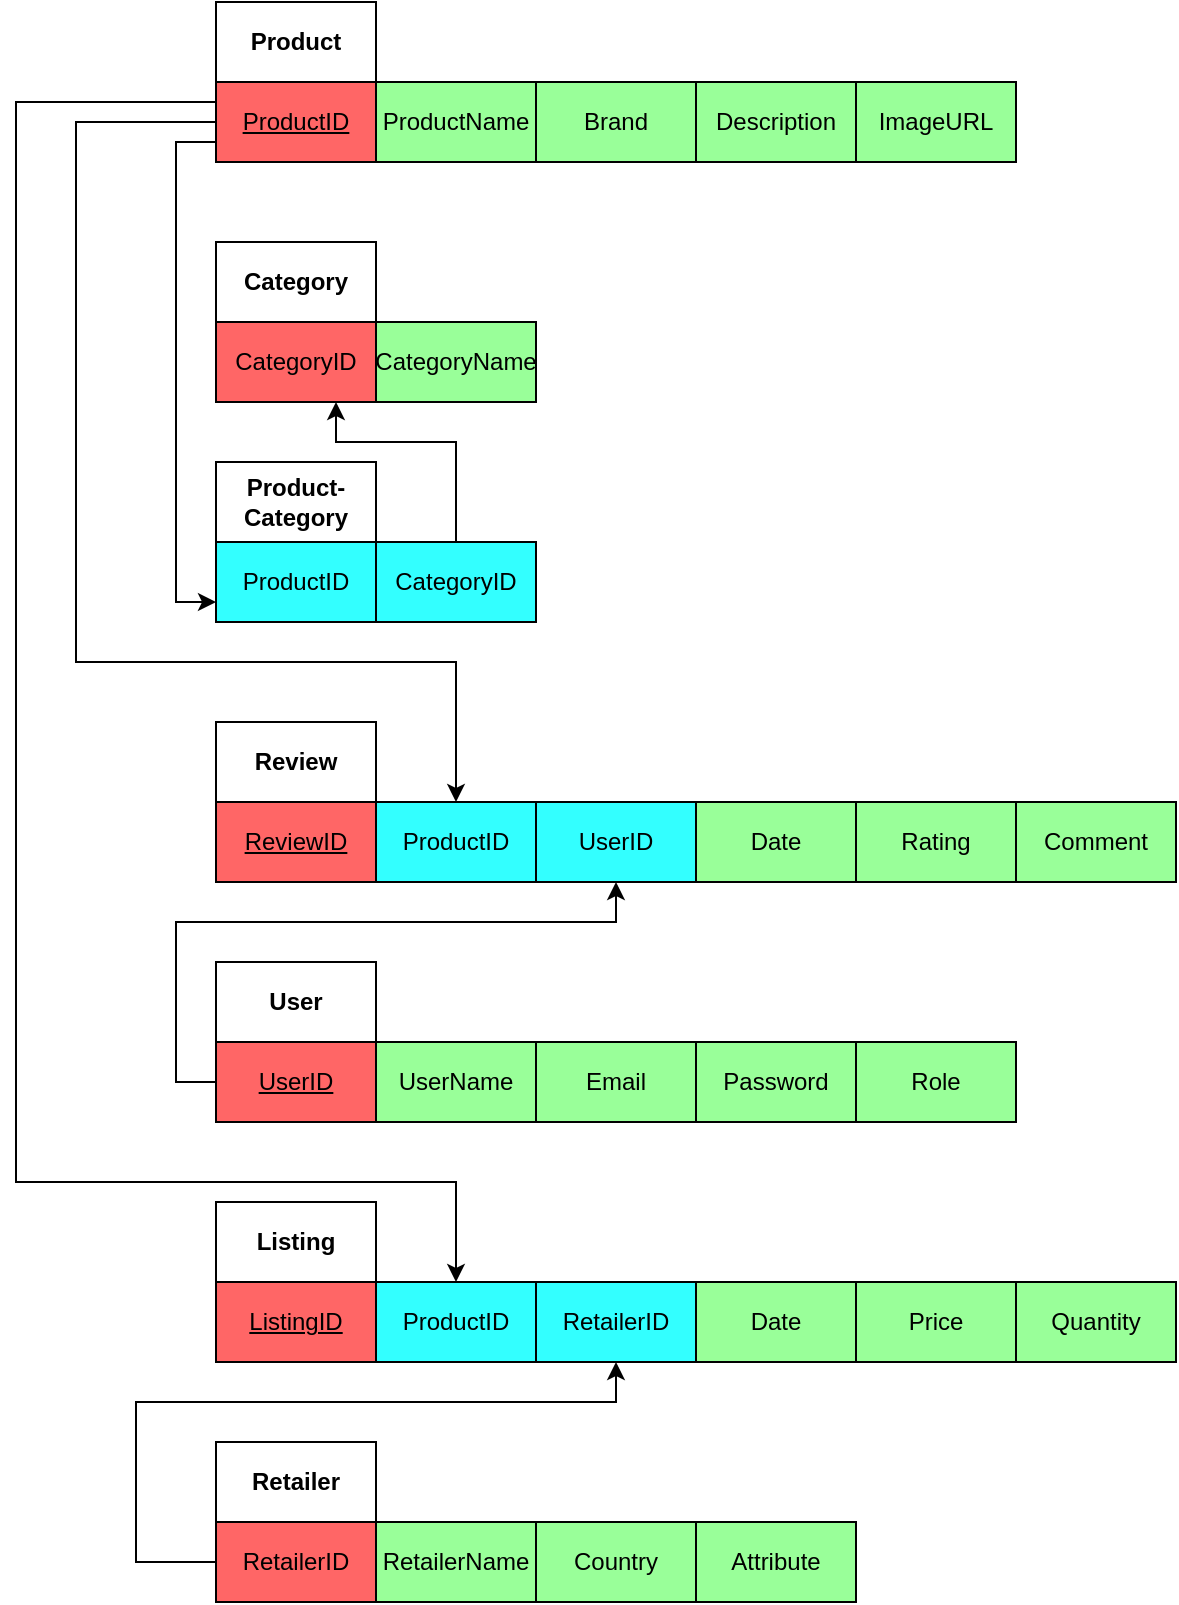 <mxfile version="26.2.3">
  <diagram name="Page-1" id="e56a1550-8fbb-45ad-956c-1786394a9013">
    <mxGraphModel dx="1455" dy="623" grid="1" gridSize="10" guides="1" tooltips="1" connect="1" arrows="1" fold="1" page="1" pageScale="1" pageWidth="1100" pageHeight="850" background="none" math="0" shadow="0">
      <root>
        <mxCell id="0" />
        <mxCell id="1" parent="0" />
        <mxCell id="adsUpj65-ifq9po-ZutE-2" value="&lt;b&gt;Product&lt;/b&gt;" style="rounded=0;whiteSpace=wrap;html=1;" vertex="1" parent="1">
          <mxGeometry x="160" y="40" width="80" height="40" as="geometry" />
        </mxCell>
        <mxCell id="adsUpj65-ifq9po-ZutE-3" value="ProductName" style="rounded=0;whiteSpace=wrap;html=1;fillColor=light-dark(#99FF99,#000000);" vertex="1" parent="1">
          <mxGeometry x="240" y="80" width="80" height="40" as="geometry" />
        </mxCell>
        <mxCell id="adsUpj65-ifq9po-ZutE-115" style="edgeStyle=orthogonalEdgeStyle;rounded=0;orthogonalLoop=1;jettySize=auto;html=1;entryX=0;entryY=0.75;entryDx=0;entryDy=0;exitX=0;exitY=0.75;exitDx=0;exitDy=0;" edge="1" parent="1" source="adsUpj65-ifq9po-ZutE-4" target="adsUpj65-ifq9po-ZutE-105">
          <mxGeometry relative="1" as="geometry">
            <mxPoint x="170" y="130" as="sourcePoint" />
            <mxPoint x="130" y="350" as="targetPoint" />
          </mxGeometry>
        </mxCell>
        <mxCell id="adsUpj65-ifq9po-ZutE-118" style="edgeStyle=orthogonalEdgeStyle;rounded=0;orthogonalLoop=1;jettySize=auto;html=1;" edge="1" parent="1" source="adsUpj65-ifq9po-ZutE-4" target="adsUpj65-ifq9po-ZutE-109">
          <mxGeometry relative="1" as="geometry">
            <mxPoint x="100" y="400" as="targetPoint" />
            <Array as="points">
              <mxPoint x="90" y="100" />
              <mxPoint x="90" y="370" />
              <mxPoint x="280" y="370" />
            </Array>
          </mxGeometry>
        </mxCell>
        <mxCell id="adsUpj65-ifq9po-ZutE-124" style="edgeStyle=orthogonalEdgeStyle;rounded=0;orthogonalLoop=1;jettySize=auto;html=1;exitX=0;exitY=0.25;exitDx=0;exitDy=0;" edge="1" parent="1" source="adsUpj65-ifq9po-ZutE-4" target="adsUpj65-ifq9po-ZutE-111">
          <mxGeometry relative="1" as="geometry">
            <mxPoint x="60" y="801.333" as="targetPoint" />
            <Array as="points">
              <mxPoint x="60" y="90" />
              <mxPoint x="60" y="630" />
              <mxPoint x="280" y="630" />
            </Array>
          </mxGeometry>
        </mxCell>
        <mxCell id="adsUpj65-ifq9po-ZutE-4" value="&lt;u&gt;ProductID&lt;/u&gt;" style="rounded=0;whiteSpace=wrap;html=1;fillColor=light-dark(#FF6666,#000000);" vertex="1" parent="1">
          <mxGeometry x="160" y="80" width="80" height="40" as="geometry" />
        </mxCell>
        <mxCell id="adsUpj65-ifq9po-ZutE-5" value="Brand" style="rounded=0;whiteSpace=wrap;html=1;fillColor=light-dark(#99FF99,#000000);" vertex="1" parent="1">
          <mxGeometry x="320" y="80" width="80" height="40" as="geometry" />
        </mxCell>
        <mxCell id="adsUpj65-ifq9po-ZutE-6" value="Description" style="rounded=0;whiteSpace=wrap;html=1;fillColor=light-dark(#99FF99,#000000);" vertex="1" parent="1">
          <mxGeometry x="400" y="80" width="80" height="40" as="geometry" />
        </mxCell>
        <mxCell id="adsUpj65-ifq9po-ZutE-8" value="ImageURL" style="rounded=0;whiteSpace=wrap;html=1;fillColor=light-dark(#99FF99,#000000);" vertex="1" parent="1">
          <mxGeometry x="480" y="80" width="80" height="40" as="geometry" />
        </mxCell>
        <mxCell id="adsUpj65-ifq9po-ZutE-12" value="&lt;b&gt;Category&lt;/b&gt;" style="rounded=0;whiteSpace=wrap;html=1;" vertex="1" parent="1">
          <mxGeometry x="160" y="160" width="80" height="40" as="geometry" />
        </mxCell>
        <mxCell id="adsUpj65-ifq9po-ZutE-13" value="" style="rounded=0;whiteSpace=wrap;html=1;" vertex="1" parent="1">
          <mxGeometry x="160" y="200" width="160" height="40" as="geometry" />
        </mxCell>
        <mxCell id="adsUpj65-ifq9po-ZutE-14" value="CategoryID" style="rounded=0;whiteSpace=wrap;html=1;fillColor=light-dark(#FF6666,#000000);" vertex="1" parent="1">
          <mxGeometry x="160" y="200" width="80" height="40" as="geometry" />
        </mxCell>
        <mxCell id="adsUpj65-ifq9po-ZutE-15" value="&lt;b&gt;Review&lt;/b&gt;" style="rounded=0;whiteSpace=wrap;html=1;" vertex="1" parent="1">
          <mxGeometry x="160" y="400" width="80" height="40" as="geometry" />
        </mxCell>
        <mxCell id="adsUpj65-ifq9po-ZutE-16" value="" style="rounded=0;whiteSpace=wrap;html=1;" vertex="1" parent="1">
          <mxGeometry x="160" y="440" width="320" height="40" as="geometry" />
        </mxCell>
        <mxCell id="adsUpj65-ifq9po-ZutE-17" value="Date" style="rounded=0;whiteSpace=wrap;html=1;fillColor=light-dark(#99FF99,#000000);" vertex="1" parent="1">
          <mxGeometry x="400" y="440" width="80" height="40" as="geometry" />
        </mxCell>
        <mxCell id="adsUpj65-ifq9po-ZutE-18" value="&lt;u&gt;ReviewID&lt;/u&gt;" style="rounded=0;whiteSpace=wrap;html=1;fillColor=light-dark(#FF6666,#000000);" vertex="1" parent="1">
          <mxGeometry x="160" y="440" width="80" height="40" as="geometry" />
        </mxCell>
        <mxCell id="adsUpj65-ifq9po-ZutE-19" value="Rating" style="rounded=0;whiteSpace=wrap;html=1;fillColor=light-dark(#99FF99,#000000);" vertex="1" parent="1">
          <mxGeometry x="480" y="440" width="80" height="40" as="geometry" />
        </mxCell>
        <mxCell id="adsUpj65-ifq9po-ZutE-20" value="Comment" style="rounded=0;whiteSpace=wrap;html=1;fillColor=light-dark(#99FF99,#000000);" vertex="1" parent="1">
          <mxGeometry x="560" y="440" width="80" height="40" as="geometry" />
        </mxCell>
        <mxCell id="adsUpj65-ifq9po-ZutE-23" value="&lt;b&gt;Listing&lt;/b&gt;" style="rounded=0;whiteSpace=wrap;html=1;" vertex="1" parent="1">
          <mxGeometry x="160" y="640" width="80" height="40" as="geometry" />
        </mxCell>
        <mxCell id="adsUpj65-ifq9po-ZutE-24" value="" style="rounded=0;whiteSpace=wrap;html=1;" vertex="1" parent="1">
          <mxGeometry x="160" y="680" width="320" height="40" as="geometry" />
        </mxCell>
        <mxCell id="adsUpj65-ifq9po-ZutE-25" value="Date" style="rounded=0;whiteSpace=wrap;html=1;fillColor=light-dark(#99FF99,#000000);" vertex="1" parent="1">
          <mxGeometry x="400" y="680" width="80" height="40" as="geometry" />
        </mxCell>
        <mxCell id="adsUpj65-ifq9po-ZutE-26" value="&lt;u&gt;ListingID&lt;/u&gt;" style="rounded=0;whiteSpace=wrap;html=1;fillColor=light-dark(#FF6666,#000000);" vertex="1" parent="1">
          <mxGeometry x="160" y="680" width="80" height="40" as="geometry" />
        </mxCell>
        <mxCell id="adsUpj65-ifq9po-ZutE-27" value="Price" style="rounded=0;whiteSpace=wrap;html=1;fillColor=light-dark(#99FF99,#000000);" vertex="1" parent="1">
          <mxGeometry x="480" y="680" width="80" height="40" as="geometry" />
        </mxCell>
        <mxCell id="adsUpj65-ifq9po-ZutE-28" value="Quantity" style="rounded=0;whiteSpace=wrap;html=1;fillColor=light-dark(#99FF99,#000000);" vertex="1" parent="1">
          <mxGeometry x="560" y="680" width="80" height="40" as="geometry" />
        </mxCell>
        <mxCell id="adsUpj65-ifq9po-ZutE-33" value="&lt;b&gt;Retailer&lt;/b&gt;" style="rounded=0;whiteSpace=wrap;html=1;" vertex="1" parent="1">
          <mxGeometry x="160" y="760" width="80" height="40" as="geometry" />
        </mxCell>
        <mxCell id="adsUpj65-ifq9po-ZutE-34" value="" style="rounded=0;whiteSpace=wrap;html=1;" vertex="1" parent="1">
          <mxGeometry x="160" y="800" width="240" height="40" as="geometry" />
        </mxCell>
        <mxCell id="adsUpj65-ifq9po-ZutE-35" value="RetailerName" style="rounded=0;whiteSpace=wrap;html=1;fillColor=light-dark(#99FF99,#000000);" vertex="1" parent="1">
          <mxGeometry x="240" y="800" width="80" height="40" as="geometry" />
        </mxCell>
        <mxCell id="adsUpj65-ifq9po-ZutE-125" style="edgeStyle=orthogonalEdgeStyle;rounded=0;orthogonalLoop=1;jettySize=auto;html=1;entryX=0.5;entryY=1;entryDx=0;entryDy=0;" edge="1" parent="1" source="adsUpj65-ifq9po-ZutE-36" target="adsUpj65-ifq9po-ZutE-112">
          <mxGeometry relative="1" as="geometry">
            <Array as="points">
              <mxPoint x="120" y="820" />
              <mxPoint x="120" y="740" />
              <mxPoint x="360" y="740" />
            </Array>
          </mxGeometry>
        </mxCell>
        <mxCell id="adsUpj65-ifq9po-ZutE-36" value="RetailerID" style="rounded=0;whiteSpace=wrap;html=1;fillColor=light-dark(#FF6666,#000000);" vertex="1" parent="1">
          <mxGeometry x="160" y="800" width="80" height="40" as="geometry" />
        </mxCell>
        <mxCell id="adsUpj65-ifq9po-ZutE-37" value="Country" style="rounded=0;whiteSpace=wrap;html=1;fillColor=light-dark(#99FF99,#000000);" vertex="1" parent="1">
          <mxGeometry x="320" y="800" width="80" height="40" as="geometry" />
        </mxCell>
        <mxCell id="adsUpj65-ifq9po-ZutE-89" value="CategoryName" style="rounded=0;whiteSpace=wrap;html=1;fillColor=light-dark(#99FF99,#000000);" vertex="1" parent="1">
          <mxGeometry x="240" y="200" width="80" height="40" as="geometry" />
        </mxCell>
        <mxCell id="adsUpj65-ifq9po-ZutE-91" value="Attribute" style="rounded=0;whiteSpace=wrap;html=1;fillColor=light-dark(#99FF99,#000000);" vertex="1" parent="1">
          <mxGeometry x="400" y="800" width="80" height="40" as="geometry" />
        </mxCell>
        <mxCell id="adsUpj65-ifq9po-ZutE-92" value="&lt;b&gt;User&lt;/b&gt;" style="rounded=0;whiteSpace=wrap;html=1;" vertex="1" parent="1">
          <mxGeometry x="160" y="520" width="80" height="40" as="geometry" />
        </mxCell>
        <mxCell id="adsUpj65-ifq9po-ZutE-93" value="" style="rounded=0;whiteSpace=wrap;html=1;" vertex="1" parent="1">
          <mxGeometry x="160" y="560" width="320" height="40" as="geometry" />
        </mxCell>
        <mxCell id="adsUpj65-ifq9po-ZutE-94" value="UserName" style="rounded=0;whiteSpace=wrap;html=1;fillColor=light-dark(#99FF99,#000000);" vertex="1" parent="1">
          <mxGeometry x="240" y="560" width="80" height="40" as="geometry" />
        </mxCell>
        <mxCell id="adsUpj65-ifq9po-ZutE-122" style="edgeStyle=orthogonalEdgeStyle;rounded=0;orthogonalLoop=1;jettySize=auto;html=1;entryX=0.5;entryY=1;entryDx=0;entryDy=0;" edge="1" parent="1" source="adsUpj65-ifq9po-ZutE-95" target="adsUpj65-ifq9po-ZutE-110">
          <mxGeometry relative="1" as="geometry">
            <Array as="points">
              <mxPoint x="140" y="580" />
              <mxPoint x="140" y="500" />
              <mxPoint x="360" y="500" />
            </Array>
          </mxGeometry>
        </mxCell>
        <mxCell id="adsUpj65-ifq9po-ZutE-95" value="&lt;u&gt;UserID&lt;/u&gt;" style="rounded=0;whiteSpace=wrap;html=1;fillColor=light-dark(#FF6666,#000000);" vertex="1" parent="1">
          <mxGeometry x="160" y="560" width="80" height="40" as="geometry" />
        </mxCell>
        <mxCell id="adsUpj65-ifq9po-ZutE-96" value="Email" style="rounded=0;whiteSpace=wrap;html=1;fillColor=light-dark(#99FF99,#000000);" vertex="1" parent="1">
          <mxGeometry x="320" y="560" width="80" height="40" as="geometry" />
        </mxCell>
        <mxCell id="adsUpj65-ifq9po-ZutE-97" value="Password" style="rounded=0;whiteSpace=wrap;html=1;fillColor=light-dark(#99FF99,#000000);" vertex="1" parent="1">
          <mxGeometry x="400" y="560" width="80" height="40" as="geometry" />
        </mxCell>
        <mxCell id="adsUpj65-ifq9po-ZutE-98" value="Role" style="rounded=0;whiteSpace=wrap;html=1;fillColor=light-dark(#99FF99,#000000);" vertex="1" parent="1">
          <mxGeometry x="480" y="560" width="80" height="40" as="geometry" />
        </mxCell>
        <mxCell id="adsUpj65-ifq9po-ZutE-99" value="&lt;b&gt;Product-Category&lt;/b&gt;" style="rounded=0;whiteSpace=wrap;html=1;" vertex="1" parent="1">
          <mxGeometry x="160" y="270" width="80" height="40" as="geometry" />
        </mxCell>
        <mxCell id="adsUpj65-ifq9po-ZutE-119" style="edgeStyle=orthogonalEdgeStyle;rounded=0;orthogonalLoop=1;jettySize=auto;html=1;entryX=0.75;entryY=1;entryDx=0;entryDy=0;" edge="1" parent="1" source="adsUpj65-ifq9po-ZutE-100" target="adsUpj65-ifq9po-ZutE-14">
          <mxGeometry relative="1" as="geometry">
            <Array as="points">
              <mxPoint x="280" y="260" />
              <mxPoint x="220" y="260" />
            </Array>
          </mxGeometry>
        </mxCell>
        <mxCell id="adsUpj65-ifq9po-ZutE-100" value="CategoryID" style="rounded=0;whiteSpace=wrap;html=1;fillColor=light-dark(#33FFFF,#000000);" vertex="1" parent="1">
          <mxGeometry x="240" y="310" width="80" height="40" as="geometry" />
        </mxCell>
        <mxCell id="adsUpj65-ifq9po-ZutE-105" value="ProductID" style="rounded=0;whiteSpace=wrap;html=1;fillColor=light-dark(#33FFFF,#000000);" vertex="1" parent="1">
          <mxGeometry x="160" y="310" width="80" height="40" as="geometry" />
        </mxCell>
        <mxCell id="adsUpj65-ifq9po-ZutE-109" value="ProductID" style="rounded=0;whiteSpace=wrap;html=1;fillColor=light-dark(#33FFFF,#000000);" vertex="1" parent="1">
          <mxGeometry x="240" y="440" width="80" height="40" as="geometry" />
        </mxCell>
        <mxCell id="adsUpj65-ifq9po-ZutE-110" value="UserID" style="rounded=0;whiteSpace=wrap;html=1;fillColor=light-dark(#33FFFF,#000000);" vertex="1" parent="1">
          <mxGeometry x="320" y="440" width="80" height="40" as="geometry" />
        </mxCell>
        <mxCell id="adsUpj65-ifq9po-ZutE-111" value="ProductID" style="rounded=0;whiteSpace=wrap;html=1;fillColor=light-dark(#33FFFF,#000000);" vertex="1" parent="1">
          <mxGeometry x="240" y="680" width="80" height="40" as="geometry" />
        </mxCell>
        <mxCell id="adsUpj65-ifq9po-ZutE-112" value="RetailerID" style="rounded=0;whiteSpace=wrap;html=1;fillColor=light-dark(#33FFFF,#000000);" vertex="1" parent="1">
          <mxGeometry x="320" y="680" width="80" height="40" as="geometry" />
        </mxCell>
      </root>
    </mxGraphModel>
  </diagram>
</mxfile>
